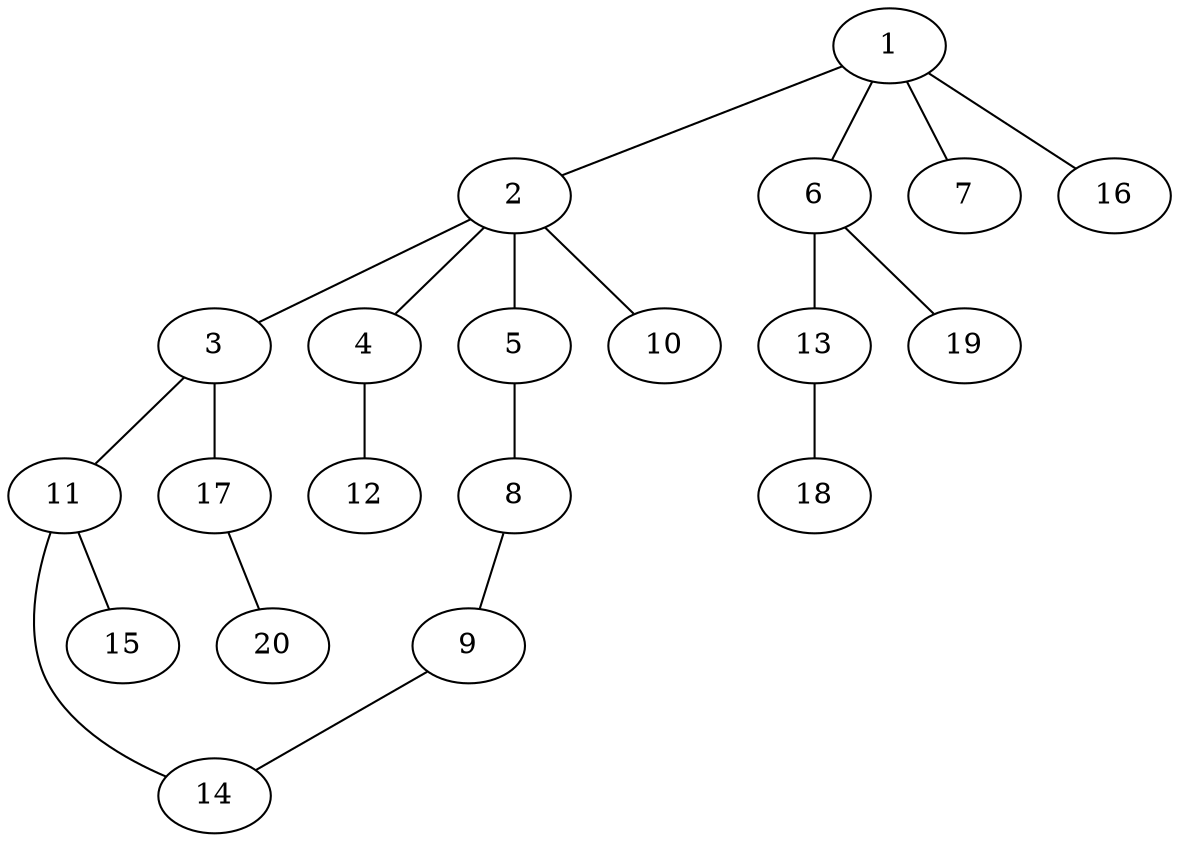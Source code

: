 graph graphname {1--2
1--6
1--7
1--16
2--3
2--4
2--5
2--10
3--11
3--17
4--12
5--8
6--13
6--19
8--9
9--14
11--14
11--15
13--18
17--20
}